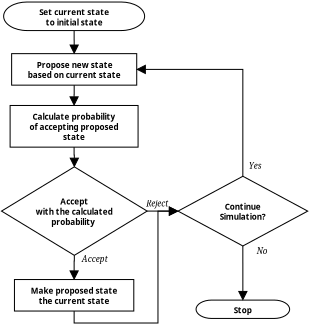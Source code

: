 <?xml version="1.0"?>
<diagram xmlns:dia="http://www.lysator.liu.se/~alla/dia/">
  <diagramdata>
    <attribute name="background">
      <color val="#ffffff"/>
    </attribute>
    <attribute name="paper">
      <composite type="paper">
        <attribute name="name">
          <string>#A4#</string>
        </attribute>
        <attribute name="tmargin">
          <real val="2.82"/>
        </attribute>
        <attribute name="bmargin">
          <real val="2.82"/>
        </attribute>
        <attribute name="lmargin">
          <real val="2.82"/>
        </attribute>
        <attribute name="rmargin">
          <real val="2.82"/>
        </attribute>
        <attribute name="is_portrait">
          <boolean val="true"/>
        </attribute>
        <attribute name="scaling">
          <real val="0.508"/>
        </attribute>
        <attribute name="fitto">
          <boolean val="true"/>
        </attribute>
        <attribute name="fitwidth">
          <int val="1"/>
        </attribute>
        <attribute name="fitheight">
          <int val="1"/>
        </attribute>
      </composite>
    </attribute>
    <attribute name="grid">
      <composite type="grid">
        <attribute name="width_x">
          <real val="0.2"/>
        </attribute>
        <attribute name="width_y">
          <real val="0.2"/>
        </attribute>
        <attribute name="visible_x">
          <int val="10"/>
        </attribute>
        <attribute name="visible_y">
          <int val="10"/>
        </attribute>
      </composite>
    </attribute>
    <attribute name="guides">
      <composite type="guides">
        <attribute name="hguides"/>
        <attribute name="vguides"/>
      </composite>
    </attribute>
  </diagramdata>
  <layer name="Background" visible="true">
    <object type="Flowchart - Box" version="0" id="O0">
      <attribute name="obj_pos">
        <point val="4,10"/>
      </attribute>
      <attribute name="obj_bb">
        <rectangle val="3.95,9.95;16.359,13.15"/>
      </attribute>
      <attribute name="elem_corner">
        <point val="4,10"/>
      </attribute>
      <attribute name="elem_width">
        <real val="12.309"/>
      </attribute>
      <attribute name="elem_height">
        <real val="3.1"/>
      </attribute>
      <attribute name="show_background">
        <boolean val="true"/>
      </attribute>
      <attribute name="padding">
        <real val="0.5"/>
      </attribute>
      <attribute name="text">
        <composite type="text">
          <attribute name="string">
            <string>#Propose new state
based on current state#</string>
          </attribute>
          <attribute name="font">
            <font name="Helvetica-Bold"/>
          </attribute>
          <attribute name="height">
            <real val="1"/>
          </attribute>
          <attribute name="pos">
            <point val="10.155,11.365"/>
          </attribute>
          <attribute name="color">
            <color val="#000000"/>
          </attribute>
          <attribute name="alignment">
            <enum val="1"/>
          </attribute>
        </composite>
      </attribute>
    </object>
    <object type="Flowchart - Box" version="0" id="O1">
      <attribute name="obj_pos">
        <point val="3.85,15.1"/>
      </attribute>
      <attribute name="obj_bb">
        <rectangle val="3.8,15.05;16.492,19.25"/>
      </attribute>
      <attribute name="elem_corner">
        <point val="3.85,15.1"/>
      </attribute>
      <attribute name="elem_width">
        <real val="12.592"/>
      </attribute>
      <attribute name="elem_height">
        <real val="4.1"/>
      </attribute>
      <attribute name="show_background">
        <boolean val="true"/>
      </attribute>
      <attribute name="padding">
        <real val="0.5"/>
      </attribute>
      <attribute name="text">
        <composite type="text">
          <attribute name="string">
            <string>#Calculate probability
of accepting proposed
state#</string>
          </attribute>
          <attribute name="font">
            <font name="Helvetica-Bold"/>
          </attribute>
          <attribute name="height">
            <real val="1"/>
          </attribute>
          <attribute name="pos">
            <point val="10.146,16.465"/>
          </attribute>
          <attribute name="color">
            <color val="#000000"/>
          </attribute>
          <attribute name="alignment">
            <enum val="1"/>
          </attribute>
        </composite>
      </attribute>
    </object>
    <object type="Flowchart - Diamond" version="0" id="O2">
      <attribute name="obj_pos">
        <point val="3.004,21.138"/>
      </attribute>
      <attribute name="obj_bb">
        <rectangle val="2.954,21.088;17.383,29.896"/>
      </attribute>
      <attribute name="elem_corner">
        <point val="3.004,21.138"/>
      </attribute>
      <attribute name="elem_width">
        <real val="14.329"/>
      </attribute>
      <attribute name="elem_height">
        <real val="8.709"/>
      </attribute>
      <attribute name="show_background">
        <boolean val="true"/>
      </attribute>
      <attribute name="padding">
        <real val="0"/>
      </attribute>
      <attribute name="text">
        <composite type="text">
          <attribute name="string">
            <string>#Accept
with the calculated
probability #</string>
          </attribute>
          <attribute name="font">
            <font name="Helvetica-Bold"/>
          </attribute>
          <attribute name="height">
            <real val="1"/>
          </attribute>
          <attribute name="pos">
            <point val="10.169,24.807"/>
          </attribute>
          <attribute name="color">
            <color val="#000000"/>
          </attribute>
          <attribute name="alignment">
            <enum val="1"/>
          </attribute>
        </composite>
      </attribute>
    </object>
    <object type="Standard - ZigZagLine" version="0" id="O3">
      <attribute name="obj_pos">
        <point val="10.15,7.727"/>
      </attribute>
      <attribute name="obj_bb">
        <rectangle val="9.3,6.877;11.005,10.85"/>
      </attribute>
      <attribute name="orth_points">
        <point val="10.15,7.727"/>
        <point val="10.15,8.674"/>
        <point val="10.155,8.674"/>
        <point val="10.155,10"/>
      </attribute>
      <attribute name="orth_orient">
        <enum val="1"/>
        <enum val="0"/>
        <enum val="1"/>
      </attribute>
      <attribute name="end_arrow">
        <enum val="3"/>
      </attribute>
      <attribute name="end_arrow_length">
        <real val="0.8"/>
      </attribute>
      <attribute name="end_arrow_width">
        <real val="0.8"/>
      </attribute>
      <connections>
        <connection handle="0" to="O11" connection="14"/>
        <connection handle="1" to="O0" connection="2"/>
      </connections>
    </object>
    <object type="Standard - ZigZagLine" version="0" id="O4">
      <attribute name="obj_pos">
        <point val="10.155,13.1"/>
      </attribute>
      <attribute name="obj_bb">
        <rectangle val="9.296,12.25;11.005,15.95"/>
      </attribute>
      <attribute name="orth_points">
        <point val="10.155,13.1"/>
        <point val="10.155,14.028"/>
        <point val="10.146,14.028"/>
        <point val="10.146,15.1"/>
      </attribute>
      <attribute name="orth_orient">
        <enum val="1"/>
        <enum val="0"/>
        <enum val="1"/>
      </attribute>
      <attribute name="end_arrow">
        <enum val="3"/>
      </attribute>
      <attribute name="end_arrow_length">
        <real val="0.8"/>
      </attribute>
      <attribute name="end_arrow_width">
        <real val="0.8"/>
      </attribute>
      <connections>
        <connection handle="0" to="O0" connection="13"/>
        <connection handle="1" to="O1" connection="2"/>
      </connections>
    </object>
    <object type="Standard - ZigZagLine" version="0" id="O5">
      <attribute name="obj_pos">
        <point val="10.146,19.2"/>
      </attribute>
      <attribute name="obj_bb">
        <rectangle val="9.296,18.35;11.019,21.988"/>
      </attribute>
      <attribute name="orth_points">
        <point val="10.146,19.2"/>
        <point val="10.146,19.978"/>
        <point val="10.169,19.978"/>
        <point val="10.169,21.138"/>
      </attribute>
      <attribute name="orth_orient">
        <enum val="1"/>
        <enum val="0"/>
        <enum val="1"/>
      </attribute>
      <attribute name="end_arrow">
        <enum val="3"/>
      </attribute>
      <attribute name="end_arrow_length">
        <real val="0.8"/>
      </attribute>
      <attribute name="end_arrow_width">
        <real val="0.8"/>
      </attribute>
      <connections>
        <connection handle="0" to="O1" connection="13"/>
        <connection handle="1" to="O2" connection="0"/>
      </connections>
    </object>
    <object type="Standard - ZigZagLine" version="0" id="O6">
      <attribute name="obj_pos">
        <point val="10.169,29.846"/>
      </attribute>
      <attribute name="obj_bb">
        <rectangle val="9.3,28.996;11.019,33.078"/>
      </attribute>
      <attribute name="orth_points">
        <point val="10.169,29.846"/>
        <point val="10.169,30.406"/>
        <point val="10.15,30.406"/>
        <point val="10.15,32.228"/>
      </attribute>
      <attribute name="orth_orient">
        <enum val="1"/>
        <enum val="0"/>
        <enum val="1"/>
      </attribute>
      <attribute name="end_arrow">
        <enum val="3"/>
      </attribute>
      <attribute name="end_arrow_length">
        <real val="0.8"/>
      </attribute>
      <attribute name="end_arrow_width">
        <real val="0.8"/>
      </attribute>
      <connections>
        <connection handle="0" to="O2" connection="8"/>
        <connection handle="1" to="O12" connection="2"/>
      </connections>
    </object>
    <object type="Standard - ZigZagLine" version="0" id="O7">
      <attribute name="obj_pos">
        <point val="17.333,25.492"/>
      </attribute>
      <attribute name="obj_bb">
        <rectangle val="16.483,24.642;21.218,26.345"/>
      </attribute>
      <attribute name="orth_points">
        <point val="17.333,25.492"/>
        <point val="18.424,25.492"/>
        <point val="18.424,25.495"/>
        <point val="20.369,25.495"/>
      </attribute>
      <attribute name="orth_orient">
        <enum val="0"/>
        <enum val="1"/>
        <enum val="0"/>
      </attribute>
      <attribute name="end_arrow">
        <enum val="3"/>
      </attribute>
      <attribute name="end_arrow_length">
        <real val="0.8"/>
      </attribute>
      <attribute name="end_arrow_width">
        <real val="0.8"/>
      </attribute>
      <connections>
        <connection handle="0" to="O2" connection="4"/>
        <connection handle="1" to="O13" connection="12"/>
      </connections>
    </object>
    <object type="Standard - ZigZagLine" version="0" id="O8">
      <attribute name="obj_pos">
        <point val="10.15,35.328"/>
      </attribute>
      <attribute name="obj_bb">
        <rectangle val="9.3,24.645;21.218,37.356"/>
      </attribute>
      <attribute name="orth_points">
        <point val="10.15,35.328"/>
        <point val="10.15,36.506"/>
        <point val="18.4,36.506"/>
        <point val="18.4,25.495"/>
        <point val="20.369,25.495"/>
      </attribute>
      <attribute name="orth_orient">
        <enum val="1"/>
        <enum val="0"/>
        <enum val="1"/>
        <enum val="0"/>
      </attribute>
      <attribute name="end_arrow">
        <enum val="3"/>
      </attribute>
      <attribute name="end_arrow_length">
        <real val="0.8"/>
      </attribute>
      <attribute name="end_arrow_width">
        <real val="0.8"/>
      </attribute>
      <connections>
        <connection handle="0" to="O12" connection="13"/>
        <connection handle="1" to="O13" connection="12"/>
      </connections>
    </object>
    <object type="Standard - Text" version="0" id="O9">
      <attribute name="obj_pos">
        <point val="17.25,25.048"/>
      </attribute>
      <attribute name="obj_bb">
        <rectangle val="17.25,24.248;19.834,25.248"/>
      </attribute>
      <attribute name="text">
        <composite type="text">
          <attribute name="string">
            <string>#Reject#</string>
          </attribute>
          <attribute name="font">
            <font name="Times-Italic"/>
          </attribute>
          <attribute name="height">
            <real val="1"/>
          </attribute>
          <attribute name="pos">
            <point val="17.25,25.048"/>
          </attribute>
          <attribute name="color">
            <color val="#000000"/>
          </attribute>
          <attribute name="alignment">
            <enum val="0"/>
          </attribute>
        </composite>
      </attribute>
    </object>
    <object type="Standard - Text" version="0" id="O10">
      <attribute name="obj_pos">
        <point val="10.9,30.498"/>
      </attribute>
      <attribute name="obj_bb">
        <rectangle val="10.9,29.698;13.766,30.698"/>
      </attribute>
      <attribute name="text">
        <composite type="text">
          <attribute name="string">
            <string>#Accept#</string>
          </attribute>
          <attribute name="font">
            <font name="Times-Italic"/>
          </attribute>
          <attribute name="height">
            <real val="1"/>
          </attribute>
          <attribute name="pos">
            <point val="10.9,30.498"/>
          </attribute>
          <attribute name="color">
            <color val="#000000"/>
          </attribute>
          <attribute name="alignment">
            <enum val="0"/>
          </attribute>
        </composite>
      </attribute>
    </object>
    <object type="Flowchart - Terminal" version="0" id="O11">
      <attribute name="obj_pos">
        <point val="3.213,4.92"/>
      </attribute>
      <attribute name="obj_bb">
        <rectangle val="3.163,4.87;17.137,7.777"/>
      </attribute>
      <attribute name="elem_corner">
        <point val="3.213,4.92"/>
      </attribute>
      <attribute name="elem_width">
        <real val="13.873"/>
      </attribute>
      <attribute name="elem_height">
        <real val="2.807"/>
      </attribute>
      <attribute name="show_background">
        <boolean val="true"/>
      </attribute>
      <attribute name="flip_horizontal">
        <boolean val="false"/>
      </attribute>
      <attribute name="flip_vertical">
        <boolean val="false"/>
      </attribute>
      <attribute name="padding">
        <real val="0.354"/>
      </attribute>
      <attribute name="text">
        <composite type="text">
          <attribute name="string">
            <string>#Set current state
to initial state#</string>
          </attribute>
          <attribute name="font">
            <font name="Helvetica-Bold"/>
          </attribute>
          <attribute name="height">
            <real val="1"/>
          </attribute>
          <attribute name="pos">
            <point val="10.15,6.139"/>
          </attribute>
          <attribute name="color">
            <color val="#000000"/>
          </attribute>
          <attribute name="alignment">
            <enum val="1"/>
          </attribute>
        </composite>
      </attribute>
    </object>
    <object type="Flowchart - Box" version="0" id="O12">
      <attribute name="obj_pos">
        <point val="4.278,32.228"/>
      </attribute>
      <attribute name="obj_bb">
        <rectangle val="4.228,32.178;16.072,35.378"/>
      </attribute>
      <attribute name="elem_corner">
        <point val="4.278,32.228"/>
      </attribute>
      <attribute name="elem_width">
        <real val="11.743"/>
      </attribute>
      <attribute name="elem_height">
        <real val="3.1"/>
      </attribute>
      <attribute name="show_background">
        <boolean val="true"/>
      </attribute>
      <attribute name="padding">
        <real val="0.5"/>
      </attribute>
      <attribute name="text">
        <composite type="text">
          <attribute name="string">
            <string>#Make proposed state
the current state#</string>
          </attribute>
          <attribute name="font">
            <font name="Helvetica-Bold"/>
          </attribute>
          <attribute name="height">
            <real val="1"/>
          </attribute>
          <attribute name="pos">
            <point val="10.15,33.593"/>
          </attribute>
          <attribute name="color">
            <color val="#000000"/>
          </attribute>
          <attribute name="alignment">
            <enum val="1"/>
          </attribute>
        </composite>
      </attribute>
    </object>
    <object type="Flowchart - Diamond" version="0" id="O13">
      <attribute name="obj_pos">
        <point val="20.369,22.065"/>
      </attribute>
      <attribute name="obj_bb">
        <rectangle val="20.319,22.015;33.183,28.975"/>
      </attribute>
      <attribute name="elem_corner">
        <point val="20.369,22.065"/>
      </attribute>
      <attribute name="elem_width">
        <real val="12.764"/>
      </attribute>
      <attribute name="elem_height">
        <real val="6.86"/>
      </attribute>
      <attribute name="show_background">
        <boolean val="true"/>
      </attribute>
      <attribute name="padding">
        <real val="0.5"/>
      </attribute>
      <attribute name="text">
        <composite type="text">
          <attribute name="string">
            <string>#Continue
Simulation?#</string>
          </attribute>
          <attribute name="font">
            <font name="Helvetica-Bold"/>
          </attribute>
          <attribute name="height">
            <real val="1"/>
          </attribute>
          <attribute name="pos">
            <point val="26.751,25.309"/>
          </attribute>
          <attribute name="color">
            <color val="#000000"/>
          </attribute>
          <attribute name="alignment">
            <enum val="1"/>
          </attribute>
        </composite>
      </attribute>
    </object>
    <object type="Standard - Text" version="0" id="O14">
      <attribute name="obj_pos">
        <point val="27.323,21.332"/>
      </attribute>
      <attribute name="obj_bb">
        <rectangle val="27.323,20.532;28.857,21.532"/>
      </attribute>
      <attribute name="text">
        <composite type="text">
          <attribute name="string">
            <string>#Yes#</string>
          </attribute>
          <attribute name="font">
            <font name="Times-Italic"/>
          </attribute>
          <attribute name="height">
            <real val="1"/>
          </attribute>
          <attribute name="pos">
            <point val="27.323,21.332"/>
          </attribute>
          <attribute name="color">
            <color val="#000000"/>
          </attribute>
          <attribute name="alignment">
            <enum val="0"/>
          </attribute>
        </composite>
      </attribute>
    </object>
    <object type="Standard - Text" version="0" id="O15">
      <attribute name="obj_pos">
        <point val="28.126,29.724"/>
      </attribute>
      <attribute name="obj_bb">
        <rectangle val="28.126,28.924;29.457,29.924"/>
      </attribute>
      <attribute name="text">
        <composite type="text">
          <attribute name="string">
            <string>#No#</string>
          </attribute>
          <attribute name="font">
            <font name="Times-Italic"/>
          </attribute>
          <attribute name="height">
            <real val="1"/>
          </attribute>
          <attribute name="pos">
            <point val="28.126,29.724"/>
          </attribute>
          <attribute name="color">
            <color val="#000000"/>
          </attribute>
          <attribute name="alignment">
            <enum val="0"/>
          </attribute>
        </composite>
      </attribute>
    </object>
    <object type="Standard - ZigZagLine" version="0" id="O16">
      <attribute name="obj_pos">
        <point val="26.751,22.065"/>
      </attribute>
      <attribute name="obj_bb">
        <rectangle val="15.459,10.7;27.601,22.915"/>
      </attribute>
      <attribute name="orth_points">
        <point val="26.751,22.065"/>
        <point val="26.751,11.55"/>
        <point val="16.309,11.55"/>
      </attribute>
      <attribute name="orth_orient">
        <enum val="1"/>
        <enum val="0"/>
      </attribute>
      <attribute name="end_arrow">
        <enum val="3"/>
      </attribute>
      <attribute name="end_arrow_length">
        <real val="0.8"/>
      </attribute>
      <attribute name="end_arrow_width">
        <real val="0.8"/>
      </attribute>
      <connections>
        <connection handle="0" to="O13" connection="0"/>
        <connection handle="1" to="O0" connection="8"/>
      </connections>
    </object>
    <object type="Flowchart - Terminal" version="0" id="O17">
      <attribute name="obj_pos">
        <point val="22.15,34.25"/>
      </attribute>
      <attribute name="obj_bb">
        <rectangle val="22.1,34.2;31.405,36.107"/>
      </attribute>
      <attribute name="elem_corner">
        <point val="22.15,34.25"/>
      </attribute>
      <attribute name="elem_width">
        <real val="9.205"/>
      </attribute>
      <attribute name="elem_height">
        <real val="1.807"/>
      </attribute>
      <attribute name="show_background">
        <boolean val="true"/>
      </attribute>
      <attribute name="flip_horizontal">
        <boolean val="false"/>
      </attribute>
      <attribute name="flip_vertical">
        <boolean val="false"/>
      </attribute>
      <attribute name="padding">
        <real val="0.354"/>
      </attribute>
      <attribute name="text">
        <composite type="text">
          <attribute name="string">
            <string>#Stop#</string>
          </attribute>
          <attribute name="font">
            <font name="Helvetica-Bold"/>
          </attribute>
          <attribute name="height">
            <real val="1"/>
          </attribute>
          <attribute name="pos">
            <point val="26.753,35.468"/>
          </attribute>
          <attribute name="color">
            <color val="#000000"/>
          </attribute>
          <attribute name="alignment">
            <enum val="1"/>
          </attribute>
        </composite>
      </attribute>
    </object>
    <object type="Standard - ZigZagLine" version="0" id="O18">
      <attribute name="obj_pos">
        <point val="26.751,28.925"/>
      </attribute>
      <attribute name="obj_bb">
        <rectangle val="25.901,28.075;27.602,35.1"/>
      </attribute>
      <attribute name="orth_points">
        <point val="26.751,28.925"/>
        <point val="26.751,30.597"/>
        <point val="26.753,30.597"/>
        <point val="26.753,34.25"/>
      </attribute>
      <attribute name="orth_orient">
        <enum val="1"/>
        <enum val="0"/>
        <enum val="1"/>
      </attribute>
      <attribute name="end_arrow">
        <enum val="3"/>
      </attribute>
      <attribute name="end_arrow_length">
        <real val="0.8"/>
      </attribute>
      <attribute name="end_arrow_width">
        <real val="0.8"/>
      </attribute>
      <connections>
        <connection handle="0" to="O13" connection="8"/>
        <connection handle="1" to="O17" connection="2"/>
      </connections>
    </object>
  </layer>
</diagram>
